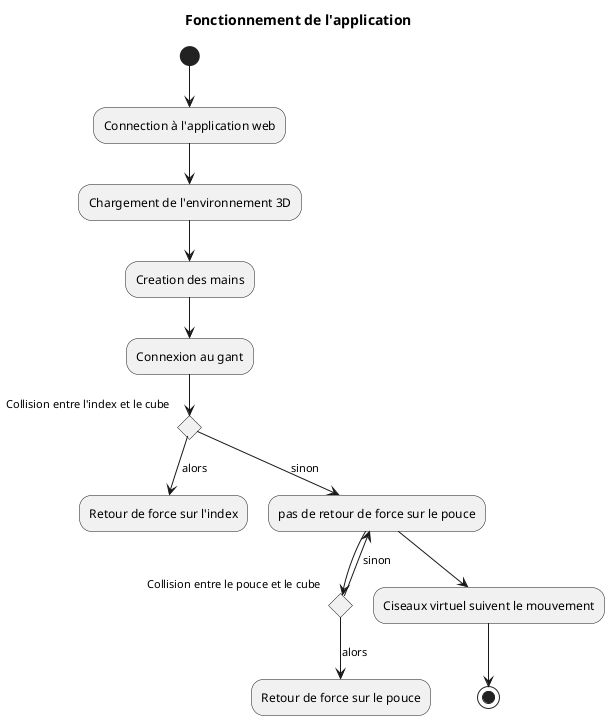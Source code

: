 @startuml

title Fonctionnement de l'application


(*) --> "Connection à l'application web"
--> "Chargement de l'environnement 3D"
--> "Creation des mains"
--> "Connexion au gant"

if "Collision entre l'index et le cube" then
    -->[alors]"Retour de force sur l'index"
else
    --> [sinon] "pas de retour de force sur le pouce"
    if "Collision entre le pouce et le cube" then
        -->[alors]"Retour de force sur le pouce"
        else
            --> [sinon] "pas de retour de force sur le pouce"
        endif
endif

-->"Ciseaux virtuel suivent le mouvement"
-->(*)